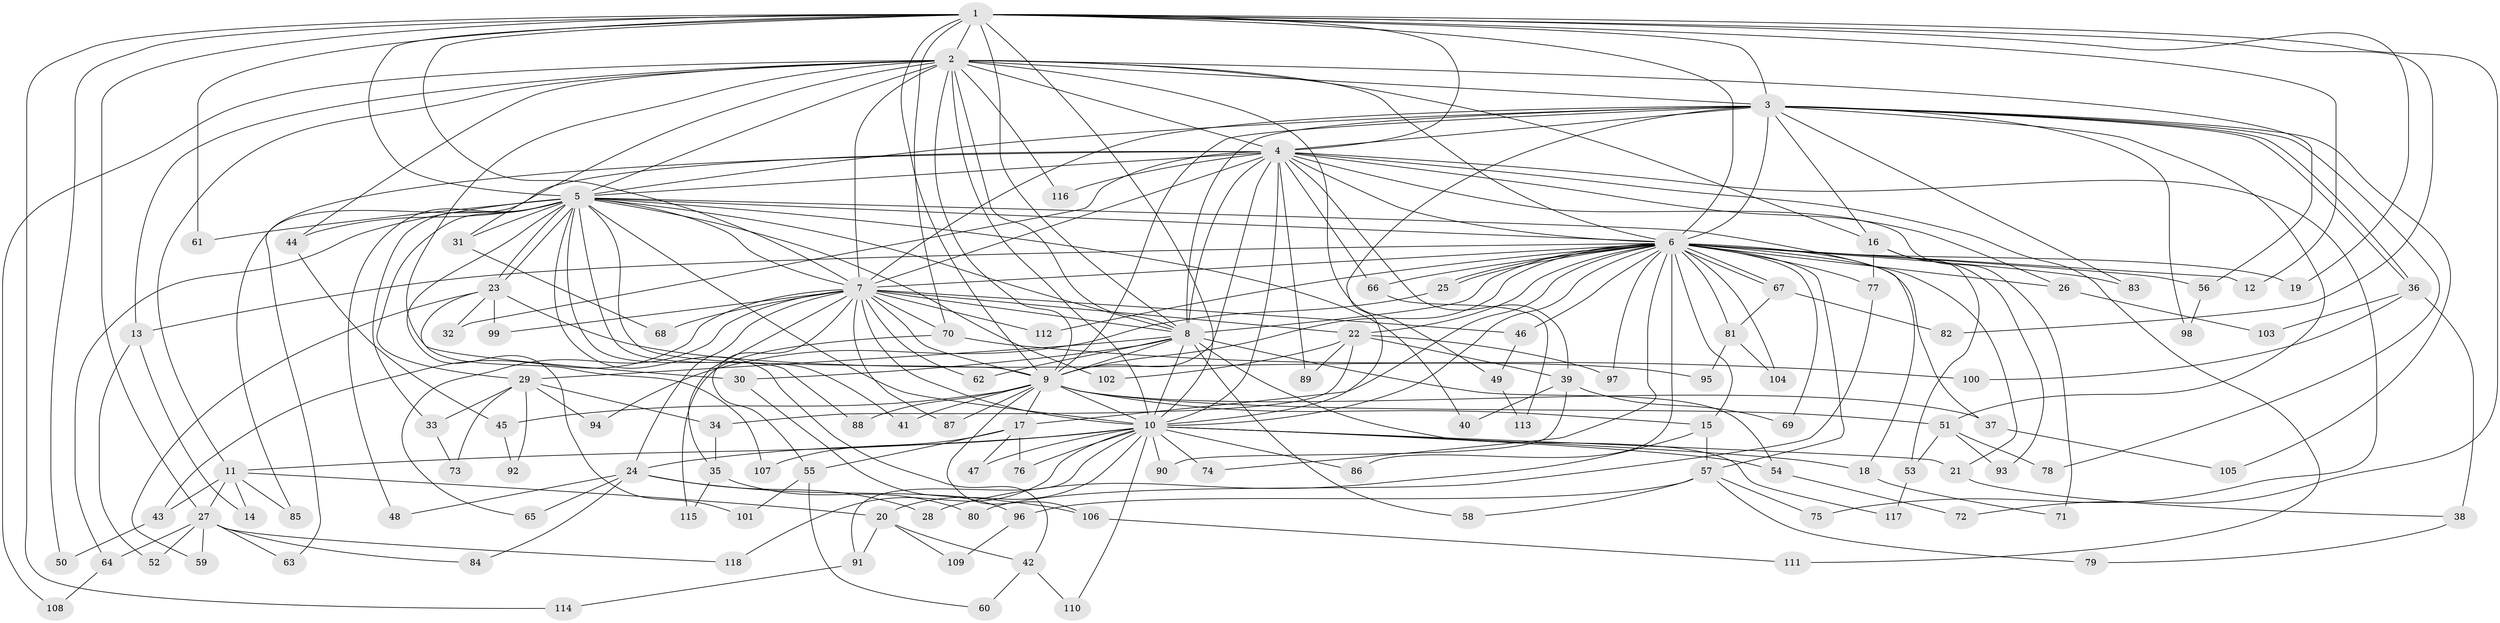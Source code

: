 // Generated by graph-tools (version 1.1) at 2025/11/02/27/25 16:11:07]
// undirected, 118 vertices, 261 edges
graph export_dot {
graph [start="1"]
  node [color=gray90,style=filled];
  1;
  2;
  3;
  4;
  5;
  6;
  7;
  8;
  9;
  10;
  11;
  12;
  13;
  14;
  15;
  16;
  17;
  18;
  19;
  20;
  21;
  22;
  23;
  24;
  25;
  26;
  27;
  28;
  29;
  30;
  31;
  32;
  33;
  34;
  35;
  36;
  37;
  38;
  39;
  40;
  41;
  42;
  43;
  44;
  45;
  46;
  47;
  48;
  49;
  50;
  51;
  52;
  53;
  54;
  55;
  56;
  57;
  58;
  59;
  60;
  61;
  62;
  63;
  64;
  65;
  66;
  67;
  68;
  69;
  70;
  71;
  72;
  73;
  74;
  75;
  76;
  77;
  78;
  79;
  80;
  81;
  82;
  83;
  84;
  85;
  86;
  87;
  88;
  89;
  90;
  91;
  92;
  93;
  94;
  95;
  96;
  97;
  98;
  99;
  100;
  101;
  102;
  103;
  104;
  105;
  106;
  107;
  108;
  109;
  110;
  111;
  112;
  113;
  114;
  115;
  116;
  117;
  118;
  1 -- 2;
  1 -- 3;
  1 -- 4;
  1 -- 5;
  1 -- 6;
  1 -- 7;
  1 -- 8;
  1 -- 9;
  1 -- 10;
  1 -- 12;
  1 -- 19;
  1 -- 27;
  1 -- 50;
  1 -- 61;
  1 -- 70;
  1 -- 72;
  1 -- 82;
  1 -- 114;
  2 -- 3;
  2 -- 4;
  2 -- 5;
  2 -- 6;
  2 -- 7;
  2 -- 8;
  2 -- 9;
  2 -- 10;
  2 -- 11;
  2 -- 13;
  2 -- 16;
  2 -- 30;
  2 -- 31;
  2 -- 44;
  2 -- 49;
  2 -- 56;
  2 -- 108;
  2 -- 116;
  3 -- 4;
  3 -- 5;
  3 -- 6;
  3 -- 7;
  3 -- 8;
  3 -- 9;
  3 -- 10;
  3 -- 16;
  3 -- 36;
  3 -- 36;
  3 -- 51;
  3 -- 78;
  3 -- 83;
  3 -- 98;
  3 -- 105;
  4 -- 5;
  4 -- 6;
  4 -- 7;
  4 -- 8;
  4 -- 9;
  4 -- 10;
  4 -- 26;
  4 -- 32;
  4 -- 39;
  4 -- 63;
  4 -- 66;
  4 -- 71;
  4 -- 75;
  4 -- 85;
  4 -- 89;
  4 -- 111;
  4 -- 116;
  5 -- 6;
  5 -- 7;
  5 -- 8;
  5 -- 9;
  5 -- 10;
  5 -- 18;
  5 -- 23;
  5 -- 23;
  5 -- 29;
  5 -- 31;
  5 -- 33;
  5 -- 40;
  5 -- 41;
  5 -- 42;
  5 -- 44;
  5 -- 48;
  5 -- 61;
  5 -- 64;
  5 -- 88;
  5 -- 101;
  5 -- 102;
  6 -- 7;
  6 -- 8;
  6 -- 9;
  6 -- 10;
  6 -- 12;
  6 -- 13;
  6 -- 15;
  6 -- 17;
  6 -- 19;
  6 -- 21;
  6 -- 22;
  6 -- 25;
  6 -- 25;
  6 -- 26;
  6 -- 37;
  6 -- 46;
  6 -- 56;
  6 -- 57;
  6 -- 66;
  6 -- 67;
  6 -- 67;
  6 -- 69;
  6 -- 74;
  6 -- 77;
  6 -- 81;
  6 -- 83;
  6 -- 86;
  6 -- 97;
  6 -- 104;
  6 -- 112;
  7 -- 8;
  7 -- 9;
  7 -- 10;
  7 -- 22;
  7 -- 24;
  7 -- 35;
  7 -- 43;
  7 -- 46;
  7 -- 55;
  7 -- 62;
  7 -- 65;
  7 -- 68;
  7 -- 70;
  7 -- 87;
  7 -- 99;
  7 -- 112;
  8 -- 9;
  8 -- 10;
  8 -- 29;
  8 -- 30;
  8 -- 54;
  8 -- 58;
  8 -- 62;
  8 -- 117;
  9 -- 10;
  9 -- 15;
  9 -- 17;
  9 -- 37;
  9 -- 41;
  9 -- 45;
  9 -- 51;
  9 -- 87;
  9 -- 88;
  9 -- 106;
  10 -- 11;
  10 -- 18;
  10 -- 20;
  10 -- 21;
  10 -- 24;
  10 -- 47;
  10 -- 54;
  10 -- 74;
  10 -- 76;
  10 -- 86;
  10 -- 90;
  10 -- 91;
  10 -- 110;
  10 -- 118;
  11 -- 14;
  11 -- 20;
  11 -- 27;
  11 -- 43;
  11 -- 85;
  13 -- 14;
  13 -- 52;
  15 -- 28;
  15 -- 57;
  16 -- 53;
  16 -- 77;
  16 -- 93;
  17 -- 47;
  17 -- 55;
  17 -- 76;
  17 -- 107;
  18 -- 71;
  20 -- 42;
  20 -- 91;
  20 -- 109;
  21 -- 38;
  22 -- 34;
  22 -- 39;
  22 -- 89;
  22 -- 97;
  22 -- 102;
  23 -- 32;
  23 -- 59;
  23 -- 95;
  23 -- 99;
  23 -- 107;
  24 -- 28;
  24 -- 48;
  24 -- 65;
  24 -- 84;
  24 -- 106;
  25 -- 94;
  26 -- 103;
  27 -- 52;
  27 -- 59;
  27 -- 63;
  27 -- 64;
  27 -- 84;
  27 -- 118;
  29 -- 33;
  29 -- 34;
  29 -- 73;
  29 -- 92;
  29 -- 94;
  30 -- 96;
  31 -- 68;
  33 -- 73;
  34 -- 35;
  35 -- 80;
  35 -- 115;
  36 -- 38;
  36 -- 100;
  36 -- 103;
  37 -- 105;
  38 -- 79;
  39 -- 40;
  39 -- 69;
  39 -- 90;
  42 -- 60;
  42 -- 110;
  43 -- 50;
  44 -- 45;
  45 -- 92;
  46 -- 49;
  49 -- 113;
  51 -- 53;
  51 -- 78;
  51 -- 93;
  53 -- 117;
  54 -- 72;
  55 -- 60;
  55 -- 101;
  56 -- 98;
  57 -- 58;
  57 -- 75;
  57 -- 79;
  57 -- 96;
  64 -- 108;
  66 -- 113;
  67 -- 81;
  67 -- 82;
  70 -- 100;
  70 -- 115;
  77 -- 80;
  81 -- 95;
  81 -- 104;
  91 -- 114;
  96 -- 109;
  106 -- 111;
}
